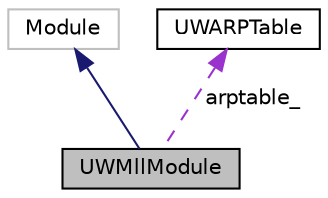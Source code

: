 digraph "UWMllModule"
{
 // LATEX_PDF_SIZE
  edge [fontname="Helvetica",fontsize="10",labelfontname="Helvetica",labelfontsize="10"];
  node [fontname="Helvetica",fontsize="10",shape=record];
  Node1 [label="UWMllModule",height=0.2,width=0.4,color="black", fillcolor="grey75", style="filled", fontcolor="black",tooltip="Module for ARP-resolve."];
  Node2 -> Node1 [dir="back",color="midnightblue",fontsize="10",style="solid",fontname="Helvetica"];
  Node2 [label="Module",height=0.2,width=0.4,color="grey75", fillcolor="white", style="filled",tooltip=" "];
  Node3 -> Node1 [dir="back",color="darkorchid3",fontsize="10",style="dashed",label=" arptable_" ,fontname="Helvetica"];
  Node3 [label="UWARPTable",height=0.2,width=0.4,color="black", fillcolor="white", style="filled",URL="$classUWARPTable.html",tooltip="ARP table."];
}
